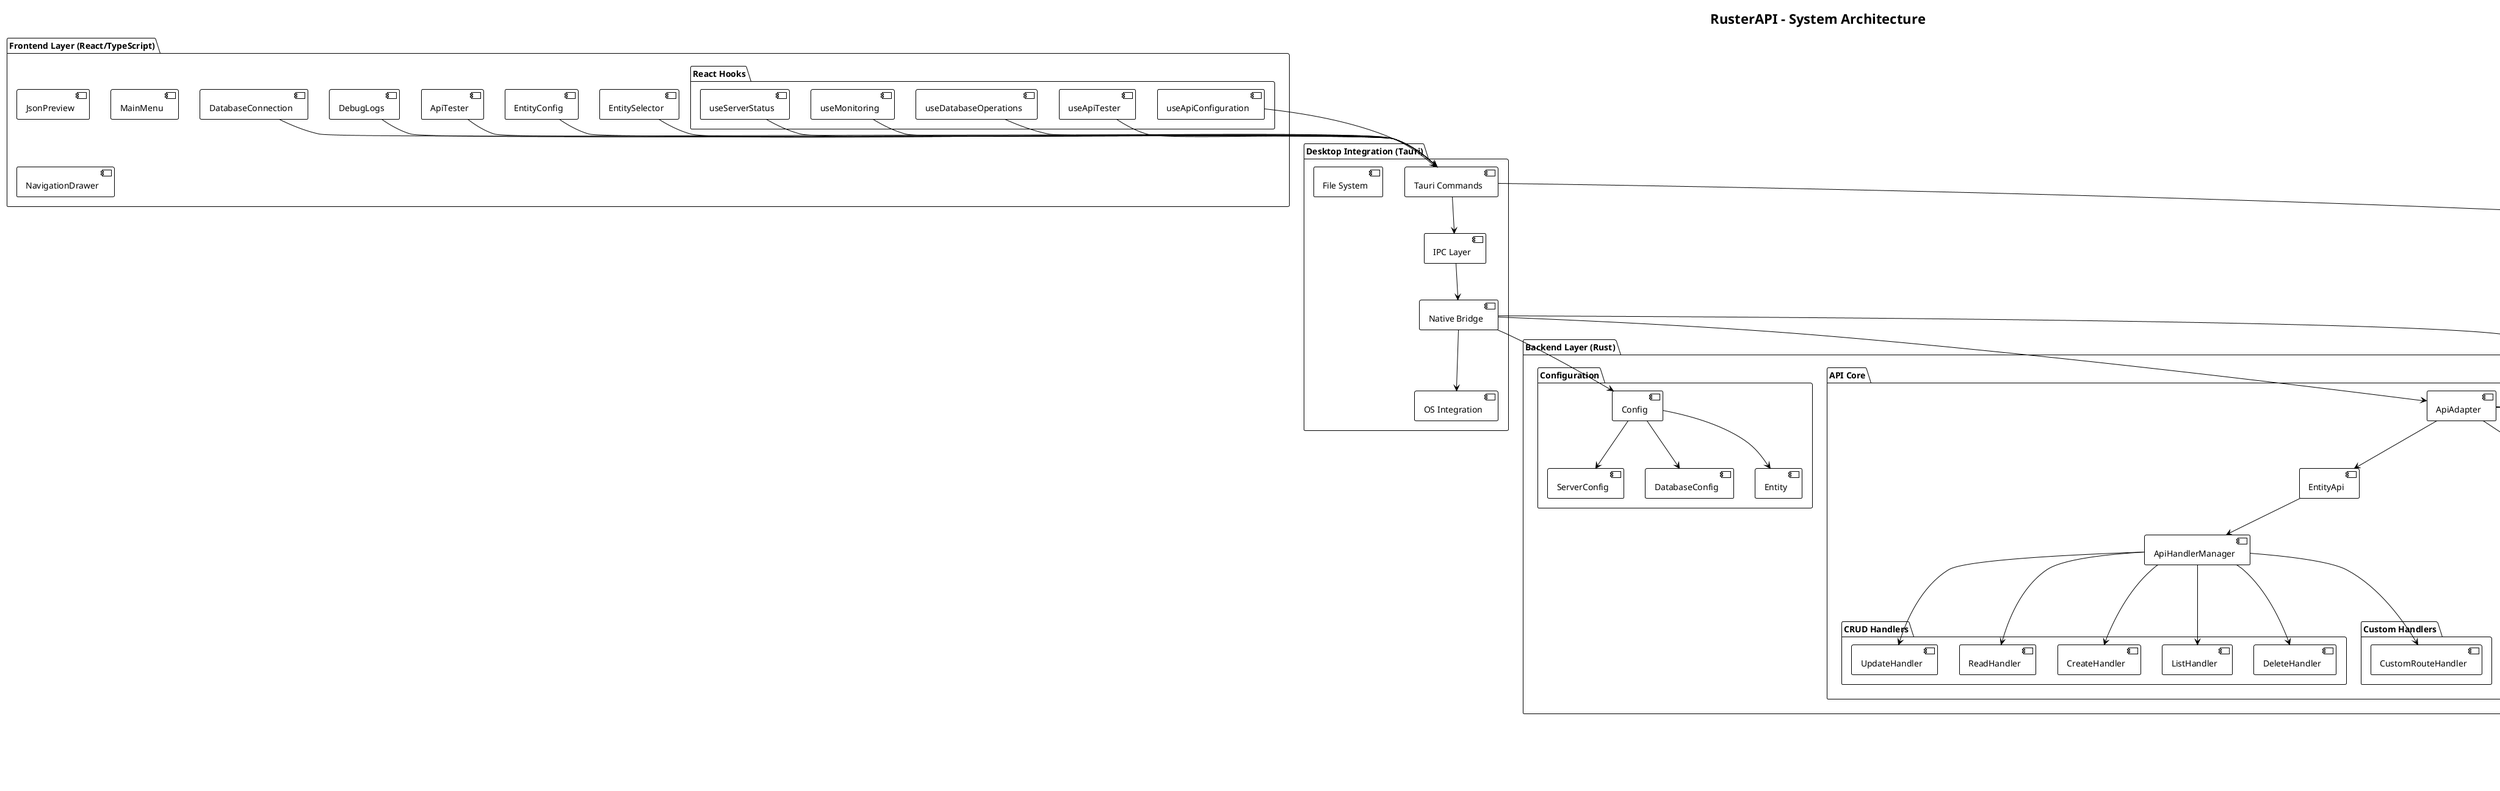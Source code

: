 @startuml
!theme plain
title RusterAPI - System Architecture

package "Frontend Layer (React/TypeScript)" {
    component [DatabaseConnection] as DbConn
    component [EntitySelector] as EntSel
    component [EntityConfig] as EntConf
    component [ApiTester] as ApiTest
    component [JsonPreview] as JsonPrev
    component [DebugLogs] as DebugLogs
    component [MainMenu] as MainMenu
    component [NavigationDrawer] as NavDrawer
    
    package "React Hooks" {
        component [useServerStatus] as ServerHook
        component [useApiConfiguration] as ConfigHook
        component [useApiTester] as TesterHook
        component [useDatabaseOperations] as DbHook
        component [useMonitoring] as MonitorHook
    }
}

package "Desktop Integration (Tauri)" {
    component [Tauri Commands] as TauriCmd
    component [IPC Layer] as IPC
    component [Native Bridge] as Bridge
    component [File System] as FS
    component [OS Integration] as OS
}

package "Backend Layer (Rust)" {
    package "HTTP Server (Rocket)" {
        component [rocket_adapter] as RocketAdpt
        component [CatchAllHandlers] as Handlers
        component [RocketApiState] as RocketState
        component [ApiResponseWrapper] as ResponseWrapper
    }
    
    package "API Core" {
        component [ApiAdapter] as ApiAdpt
        component [EntityApi] as EntApi
        component [ApiHandlerManager] as HandlerMgr
        
        package "CRUD Handlers" {
            component [CreateHandler] as Create
            component [ReadHandler] as Read
            component [UpdateHandler] as Update
            component [DeleteHandler] as Delete
            component [ListHandler] as List
        }
        
        package "Custom Handlers" {
            component [CustomRouteHandler] as Custom
        }
    }
    
    package "Data Layer" {
        component [DataSourceFactory] as DSFactory
        component [MariaDbDatasource] as MariaDS
        component [ConnectionManager] as ConnMgr
        component [TableMapping] as TableMap
        component [SerializationService] as Serializer
    }
    
    package "Configuration" {
        component [Config] as Conf
        component [ServerConfig] as ServerConf
        component [DatabaseConfig] as DbConf
        component [Entity] as Ent
    }
    
    package "Error Handling" {
        component [RusterApiError] as ApiErr
        component [DataSourceError] as DSErr
    }
}

package "External Systems" {
    database "MariaDB/MySQL" as DB {
        [Tables] as Tables
        [Relationships] as Rels
        [Indexes] as Idx
    }
    
    component [File System] as ExtFS
    component [Network] as Net
}

' Frontend to Tauri connections
DbConn --> TauriCmd
EntSel --> TauriCmd
EntConf --> TauriCmd
ApiTest --> TauriCmd
DebugLogs --> TauriCmd

ServerHook --> TauriCmd
ConfigHook --> TauriCmd
TesterHook --> TauriCmd
DbHook --> TauriCmd
MonitorHook --> TauriCmd

' Tauri to Backend connections
TauriCmd --> IPC
IPC --> Bridge
Bridge --> ApiAdpt
Bridge --> Conf
Bridge --> ConnMgr

' Internal Backend connections
ApiAdpt --> EntApi
ApiAdpt --> RocketAdpt
RocketAdpt --> Handlers
RocketAdpt --> RocketState
Handlers --> ResponseWrapper

EntApi --> HandlerMgr
HandlerMgr --> Create
HandlerMgr --> Read
HandlerMgr --> Update
HandlerMgr --> Delete
HandlerMgr --> List
HandlerMgr --> Custom

ApiAdpt --> DSFactory
DSFactory --> MariaDS
DSFactory --> ConnMgr
MariaDS --> TableMap
MariaDS --> Serializer

Conf --> ServerConf
Conf --> DbConf
Conf --> Ent

' Data flow to external systems
MariaDS --> DB
ConnMgr --> DB
TauriCmd --> ExtFS
Bridge --> OS

' Error handling
ApiAdpt --> ApiErr
MariaDS --> DSErr
ConnMgr --> DSErr

@enduml

